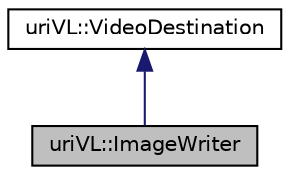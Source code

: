 digraph "uriVL::ImageWriter"
{
  edge [fontname="Helvetica",fontsize="10",labelfontname="Helvetica",labelfontsize="10"];
  node [fontname="Helvetica",fontsize="10",shape=record];
  Node1 [label="uriVL::ImageWriter",height=0.2,width=0.4,color="black", fillcolor="grey75", style="filled", fontcolor="black"];
  Node2 -> Node1 [dir="back",color="midnightblue",fontsize="10",style="solid",fontname="Helvetica"];
  Node2 [label="uriVL::VideoDestination",height=0.2,width=0.4,color="black", fillcolor="white", style="filled",URL="$classuriVL_1_1VideoDestination.html",tooltip="Parent class for all objects that output raster image objects to files, videos, VTRs, etc. "];
}
